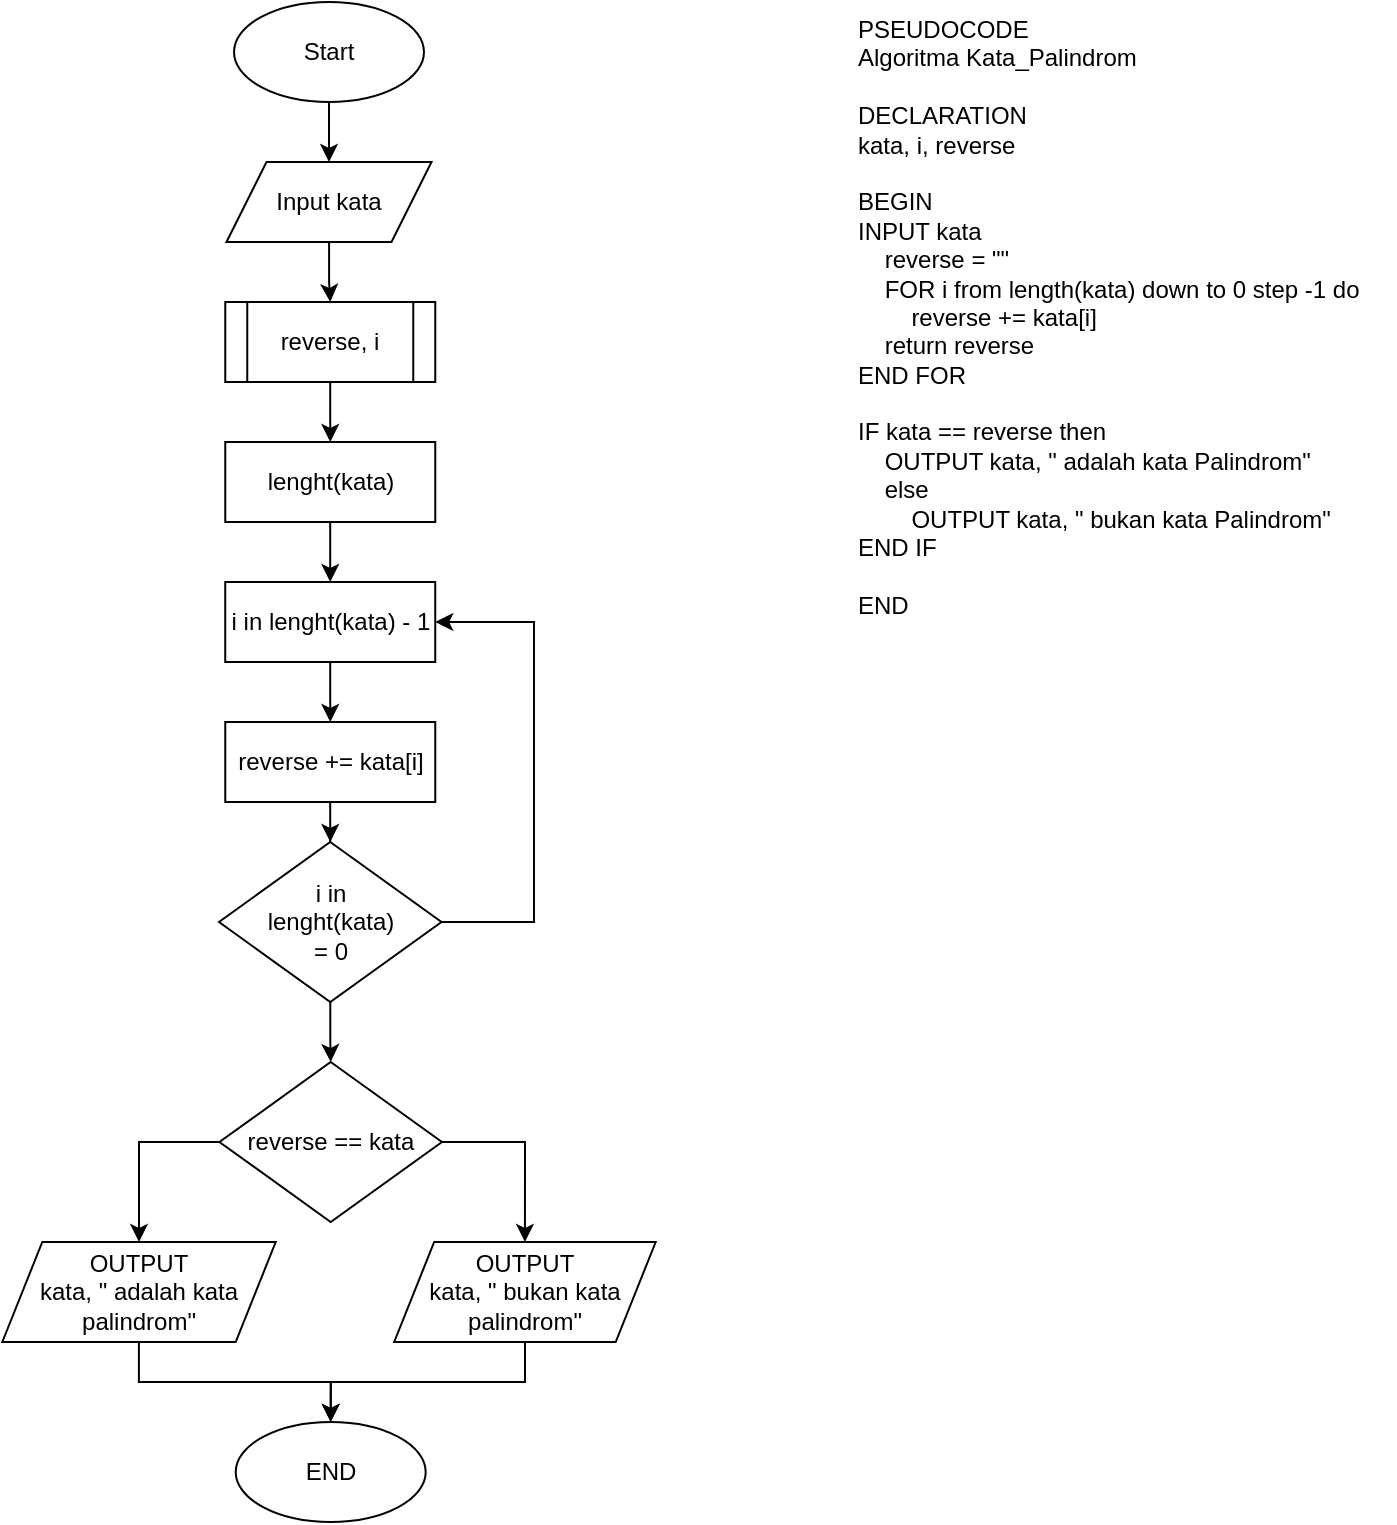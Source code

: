 <mxfile version="22.0.6" type="github" pages="2">
  <diagram name="Kata Palindrom" id="xqpit8tieolZGP3yh0wS">
    <mxGraphModel dx="1615" dy="381" grid="1" gridSize="10" guides="1" tooltips="1" connect="1" arrows="1" fold="1" page="1" pageScale="1" pageWidth="850" pageHeight="1100" math="0" shadow="0">
      <root>
        <mxCell id="0" />
        <mxCell id="1" parent="0" />
        <mxCell id="0j6sQtGZUSPRx_zmh45T-1" value="PSEUDOCODE&lt;br&gt;&lt;div&gt;Algoritma Kata_Palindrom&lt;/div&gt;&lt;div&gt;&lt;br&gt;&lt;/div&gt;&lt;div&gt;DECLARATION&lt;/div&gt;&lt;div&gt;kata, i, reverse&lt;/div&gt;&lt;div&gt;&lt;br&gt;&lt;/div&gt;&lt;div&gt;BEGIN&lt;/div&gt;&lt;div&gt;INPUT kata&lt;span style=&quot;&quot;&gt;&lt;/span&gt;&lt;/div&gt;&lt;div&gt;&lt;span style=&quot;&quot;&gt;&lt;span style=&quot;&quot;&gt;&lt;span style=&quot;white-space: pre;&quot;&gt;&amp;nbsp;&amp;nbsp;&amp;nbsp;&amp;nbsp;&lt;/span&gt;&lt;/span&gt;reverse = &quot;&quot;&lt;/span&gt;&lt;/div&gt;&lt;div&gt;&lt;span style=&quot;&quot;&gt;&lt;span style=&quot;&quot;&gt;&lt;span style=&quot;white-space: pre;&quot;&gt;&amp;nbsp;&amp;nbsp;&amp;nbsp;&amp;nbsp;FOR&lt;/span&gt;&lt;/span&gt;&amp;nbsp;i from length(kata) down to 0 step -1 do&lt;/span&gt;&lt;/div&gt;&lt;div&gt;&lt;span style=&quot;&quot;&gt;&lt;span style=&quot;&quot;&gt;&lt;span style=&quot;white-space: pre;&quot;&gt;&amp;nbsp;&amp;nbsp;&amp;nbsp;&amp;nbsp;&lt;/span&gt;&lt;span style=&quot;white-space: pre;&quot;&gt;&amp;nbsp;&amp;nbsp;&amp;nbsp;&amp;nbsp;&lt;/span&gt;&lt;/span&gt;reverse += kata[i]&lt;/span&gt;&lt;/div&gt;&lt;div&gt;&lt;span style=&quot;&quot;&gt;&lt;span style=&quot;&quot;&gt;&lt;span style=&quot;white-space: pre;&quot;&gt;&amp;nbsp;&amp;nbsp;&amp;nbsp;&amp;nbsp;&lt;/span&gt;&lt;/span&gt;return reverse&lt;/span&gt;&lt;/div&gt;&lt;div&gt;&lt;span style=&quot;&quot;&gt;END FOR&lt;/span&gt;&lt;/div&gt;&lt;div&gt;&lt;br&gt;&lt;/div&gt;&lt;div&gt;IF kata == reverse then&lt;/div&gt;&lt;div&gt;&lt;span style=&quot;&quot;&gt;&lt;span style=&quot;&quot;&gt;&lt;span style=&quot;white-space: pre;&quot;&gt;&amp;nbsp;&amp;nbsp;&amp;nbsp;&amp;nbsp;&lt;/span&gt;&lt;/span&gt;OUTPUT kata, &quot; adalah kata Palindrom&quot;&lt;/span&gt;&lt;/div&gt;&lt;div&gt;&lt;span style=&quot;&quot;&gt;&lt;span style=&quot;&quot;&gt;&lt;span style=&quot;white-space: pre;&quot;&gt;&amp;nbsp;&amp;nbsp;&amp;nbsp;&amp;nbsp;&lt;/span&gt;&lt;/span&gt;else&lt;/span&gt;&lt;/div&gt;&lt;div&gt;&lt;span style=&quot;&quot;&gt;&lt;span style=&quot;&quot;&gt;&lt;span style=&quot;white-space: pre;&quot;&gt;&amp;nbsp;&amp;nbsp;&amp;nbsp;&amp;nbsp;&lt;/span&gt;&lt;span style=&quot;white-space: pre;&quot;&gt;&amp;nbsp;&amp;nbsp;&amp;nbsp;&amp;nbsp;&lt;/span&gt;&lt;/span&gt;OUTPUT kata, &quot; bukan kata Palindrom&quot;&lt;/span&gt;&lt;/div&gt;&lt;div&gt;END IF&lt;/div&gt;&lt;div&gt;&lt;br&gt;&lt;/div&gt;&lt;div&gt;END&lt;span style=&quot;&quot;&gt;&lt;span style=&quot;white-space: pre;&quot;&gt;&amp;nbsp;&amp;nbsp;&amp;nbsp;&amp;nbsp;&lt;/span&gt;&lt;/span&gt;&lt;/div&gt;" style="text;html=1;align=left;verticalAlign=top;resizable=0;points=[];autosize=1;strokeColor=none;fillColor=none;" vertex="1" parent="1">
          <mxGeometry x="400" y="40" width="270" height="320" as="geometry" />
        </mxCell>
        <mxCell id="0j6sQtGZUSPRx_zmh45T-26" style="edgeStyle=orthogonalEdgeStyle;rounded=0;orthogonalLoop=1;jettySize=auto;html=1;entryX=0.5;entryY=0;entryDx=0;entryDy=0;" edge="1" parent="1" source="0j6sQtGZUSPRx_zmh45T-2" target="0j6sQtGZUSPRx_zmh45T-3">
          <mxGeometry relative="1" as="geometry" />
        </mxCell>
        <mxCell id="0j6sQtGZUSPRx_zmh45T-2" value="Start" style="ellipse;whiteSpace=wrap;html=1;" vertex="1" parent="1">
          <mxGeometry x="90" y="40" width="95" height="50" as="geometry" />
        </mxCell>
        <mxCell id="0j6sQtGZUSPRx_zmh45T-27" style="edgeStyle=orthogonalEdgeStyle;rounded=0;orthogonalLoop=1;jettySize=auto;html=1;entryX=0.5;entryY=0;entryDx=0;entryDy=0;" edge="1" parent="1" source="0j6sQtGZUSPRx_zmh45T-3" target="0j6sQtGZUSPRx_zmh45T-4">
          <mxGeometry relative="1" as="geometry" />
        </mxCell>
        <mxCell id="0j6sQtGZUSPRx_zmh45T-3" value="Input kata" style="shape=parallelogram;perimeter=parallelogramPerimeter;whiteSpace=wrap;html=1;fixedSize=1;" vertex="1" parent="1">
          <mxGeometry x="86.25" y="120" width="102.5" height="40" as="geometry" />
        </mxCell>
        <mxCell id="0j6sQtGZUSPRx_zmh45T-28" style="edgeStyle=orthogonalEdgeStyle;rounded=0;orthogonalLoop=1;jettySize=auto;html=1;entryX=0.5;entryY=0;entryDx=0;entryDy=0;" edge="1" parent="1" source="0j6sQtGZUSPRx_zmh45T-4" target="0j6sQtGZUSPRx_zmh45T-5">
          <mxGeometry relative="1" as="geometry" />
        </mxCell>
        <mxCell id="0j6sQtGZUSPRx_zmh45T-4" value="reverse, i" style="shape=process;whiteSpace=wrap;html=1;backgroundOutline=1;" vertex="1" parent="1">
          <mxGeometry x="85.63" y="190" width="105" height="40" as="geometry" />
        </mxCell>
        <mxCell id="0j6sQtGZUSPRx_zmh45T-29" style="edgeStyle=orthogonalEdgeStyle;rounded=0;orthogonalLoop=1;jettySize=auto;html=1;entryX=0.5;entryY=0;entryDx=0;entryDy=0;" edge="1" parent="1" source="0j6sQtGZUSPRx_zmh45T-5" target="0j6sQtGZUSPRx_zmh45T-15">
          <mxGeometry relative="1" as="geometry" />
        </mxCell>
        <mxCell id="0j6sQtGZUSPRx_zmh45T-5" value="lenght(kata)" style="rounded=0;whiteSpace=wrap;html=1;" vertex="1" parent="1">
          <mxGeometry x="85.63" y="260" width="105" height="40" as="geometry" />
        </mxCell>
        <mxCell id="0j6sQtGZUSPRx_zmh45T-32" style="edgeStyle=orthogonalEdgeStyle;rounded=0;orthogonalLoop=1;jettySize=auto;html=1;entryX=0.5;entryY=0;entryDx=0;entryDy=0;" edge="1" parent="1" source="0j6sQtGZUSPRx_zmh45T-6" target="0j6sQtGZUSPRx_zmh45T-16">
          <mxGeometry relative="1" as="geometry" />
        </mxCell>
        <mxCell id="0j6sQtGZUSPRx_zmh45T-33" style="edgeStyle=orthogonalEdgeStyle;rounded=0;orthogonalLoop=1;jettySize=auto;html=1;entryX=1;entryY=0.5;entryDx=0;entryDy=0;" edge="1" parent="1" source="0j6sQtGZUSPRx_zmh45T-6" target="0j6sQtGZUSPRx_zmh45T-15">
          <mxGeometry relative="1" as="geometry">
            <Array as="points">
              <mxPoint x="240" y="500" />
              <mxPoint x="240" y="350" />
            </Array>
          </mxGeometry>
        </mxCell>
        <mxCell id="0j6sQtGZUSPRx_zmh45T-6" value="i in&lt;br&gt;lenght(kata)&lt;br&gt;= 0" style="rhombus;whiteSpace=wrap;html=1;" vertex="1" parent="1">
          <mxGeometry x="82.5" y="460" width="111.25" height="80" as="geometry" />
        </mxCell>
        <mxCell id="0j6sQtGZUSPRx_zmh45T-31" style="edgeStyle=orthogonalEdgeStyle;rounded=0;orthogonalLoop=1;jettySize=auto;html=1;entryX=0.5;entryY=0;entryDx=0;entryDy=0;" edge="1" parent="1" source="0j6sQtGZUSPRx_zmh45T-7" target="0j6sQtGZUSPRx_zmh45T-6">
          <mxGeometry relative="1" as="geometry" />
        </mxCell>
        <mxCell id="0j6sQtGZUSPRx_zmh45T-7" value="reverse += kata[i]" style="rounded=0;whiteSpace=wrap;html=1;" vertex="1" parent="1">
          <mxGeometry x="85.63" y="400" width="105" height="40" as="geometry" />
        </mxCell>
        <mxCell id="0j6sQtGZUSPRx_zmh45T-24" style="edgeStyle=orthogonalEdgeStyle;rounded=0;orthogonalLoop=1;jettySize=auto;html=1;entryX=0.5;entryY=0;entryDx=0;entryDy=0;" edge="1" parent="1" source="0j6sQtGZUSPRx_zmh45T-12" target="0j6sQtGZUSPRx_zmh45T-13">
          <mxGeometry relative="1" as="geometry" />
        </mxCell>
        <mxCell id="0j6sQtGZUSPRx_zmh45T-12" value="OUTPUT&lt;br&gt;kata, &quot; adalah kata palindrom&quot;" style="shape=parallelogram;perimeter=parallelogramPerimeter;whiteSpace=wrap;html=1;fixedSize=1;" vertex="1" parent="1">
          <mxGeometry x="-25.85" y="660" width="136.7" height="50" as="geometry" />
        </mxCell>
        <mxCell id="0j6sQtGZUSPRx_zmh45T-13" value="END" style="ellipse;whiteSpace=wrap;html=1;" vertex="1" parent="1">
          <mxGeometry x="90.85" y="750" width="95" height="50" as="geometry" />
        </mxCell>
        <mxCell id="0j6sQtGZUSPRx_zmh45T-30" style="edgeStyle=orthogonalEdgeStyle;rounded=0;orthogonalLoop=1;jettySize=auto;html=1;entryX=0.5;entryY=0;entryDx=0;entryDy=0;" edge="1" parent="1" source="0j6sQtGZUSPRx_zmh45T-15" target="0j6sQtGZUSPRx_zmh45T-7">
          <mxGeometry relative="1" as="geometry" />
        </mxCell>
        <mxCell id="0j6sQtGZUSPRx_zmh45T-15" value="i in lenght(kata) - 1" style="rounded=0;whiteSpace=wrap;html=1;" vertex="1" parent="1">
          <mxGeometry x="85.62" y="330" width="105" height="40" as="geometry" />
        </mxCell>
        <mxCell id="0j6sQtGZUSPRx_zmh45T-22" style="edgeStyle=orthogonalEdgeStyle;rounded=0;orthogonalLoop=1;jettySize=auto;html=1;entryX=0.5;entryY=0;entryDx=0;entryDy=0;" edge="1" parent="1" source="0j6sQtGZUSPRx_zmh45T-16" target="0j6sQtGZUSPRx_zmh45T-12">
          <mxGeometry relative="1" as="geometry">
            <Array as="points">
              <mxPoint x="42.85" y="610" />
            </Array>
          </mxGeometry>
        </mxCell>
        <mxCell id="0j6sQtGZUSPRx_zmh45T-23" style="edgeStyle=orthogonalEdgeStyle;rounded=0;orthogonalLoop=1;jettySize=auto;html=1;entryX=0.5;entryY=0;entryDx=0;entryDy=0;" edge="1" parent="1" source="0j6sQtGZUSPRx_zmh45T-16" target="0j6sQtGZUSPRx_zmh45T-19">
          <mxGeometry relative="1" as="geometry">
            <Array as="points">
              <mxPoint x="235.85" y="610" />
            </Array>
          </mxGeometry>
        </mxCell>
        <mxCell id="0j6sQtGZUSPRx_zmh45T-16" value="reverse == kata" style="rhombus;whiteSpace=wrap;html=1;" vertex="1" parent="1">
          <mxGeometry x="82.72" y="570" width="111.25" height="80" as="geometry" />
        </mxCell>
        <mxCell id="0j6sQtGZUSPRx_zmh45T-25" style="edgeStyle=orthogonalEdgeStyle;rounded=0;orthogonalLoop=1;jettySize=auto;html=1;entryX=0.5;entryY=0;entryDx=0;entryDy=0;" edge="1" parent="1" source="0j6sQtGZUSPRx_zmh45T-19" target="0j6sQtGZUSPRx_zmh45T-13">
          <mxGeometry relative="1" as="geometry" />
        </mxCell>
        <mxCell id="0j6sQtGZUSPRx_zmh45T-19" value="OUTPUT&lt;br style=&quot;border-color: var(--border-color);&quot;&gt;kata, &quot; bukan kata palindrom&quot;" style="shape=parallelogram;perimeter=parallelogramPerimeter;whiteSpace=wrap;html=1;fixedSize=1;" vertex="1" parent="1">
          <mxGeometry x="170.09" y="660" width="130.76" height="50" as="geometry" />
        </mxCell>
      </root>
    </mxGraphModel>
  </diagram>
  <diagram id="YrjnK25kQzQfnbG0g_Ak" name="Page-2">
    <mxGraphModel dx="880" dy="438" grid="1" gridSize="10" guides="1" tooltips="1" connect="1" arrows="1" fold="1" page="1" pageScale="1" pageWidth="850" pageHeight="1100" math="0" shadow="0">
      <root>
        <mxCell id="0" />
        <mxCell id="1" parent="0" />
      </root>
    </mxGraphModel>
  </diagram>
</mxfile>
